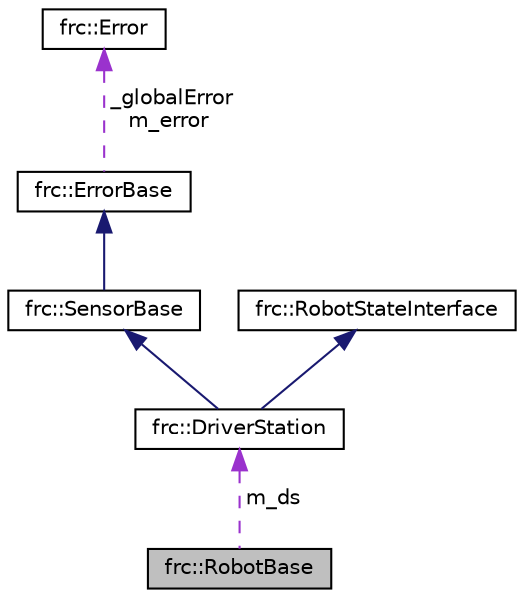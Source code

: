 digraph "frc::RobotBase"
{
  edge [fontname="Helvetica",fontsize="10",labelfontname="Helvetica",labelfontsize="10"];
  node [fontname="Helvetica",fontsize="10",shape=record];
  Node1 [label="frc::RobotBase",height=0.2,width=0.4,color="black", fillcolor="grey75", style="filled", fontcolor="black"];
  Node2 -> Node1 [dir="back",color="darkorchid3",fontsize="10",style="dashed",label=" m_ds" ,fontname="Helvetica"];
  Node2 [label="frc::DriverStation",height=0.2,width=0.4,color="black", fillcolor="white", style="filled",URL="$classfrc_1_1DriverStation.html",tooltip="Provide access to the network communication data to / from the Driver Station. "];
  Node3 -> Node2 [dir="back",color="midnightblue",fontsize="10",style="solid",fontname="Helvetica"];
  Node3 [label="frc::SensorBase",height=0.2,width=0.4,color="black", fillcolor="white", style="filled",URL="$classfrc_1_1SensorBase.html",tooltip="Base class for all sensors. "];
  Node4 -> Node3 [dir="back",color="midnightblue",fontsize="10",style="solid",fontname="Helvetica"];
  Node4 [label="frc::ErrorBase",height=0.2,width=0.4,color="black", fillcolor="white", style="filled",URL="$classfrc_1_1ErrorBase.html",tooltip="Base class for most objects. "];
  Node5 -> Node4 [dir="back",color="darkorchid3",fontsize="10",style="dashed",label=" _globalError\nm_error" ,fontname="Helvetica"];
  Node5 [label="frc::Error",height=0.2,width=0.4,color="black", fillcolor="white", style="filled",URL="$classfrc_1_1Error.html",tooltip="Error object represents a library error. "];
  Node6 -> Node2 [dir="back",color="midnightblue",fontsize="10",style="solid",fontname="Helvetica"];
  Node6 [label="frc::RobotStateInterface",height=0.2,width=0.4,color="black", fillcolor="white", style="filled",URL="$classfrc_1_1RobotStateInterface.html"];
}
